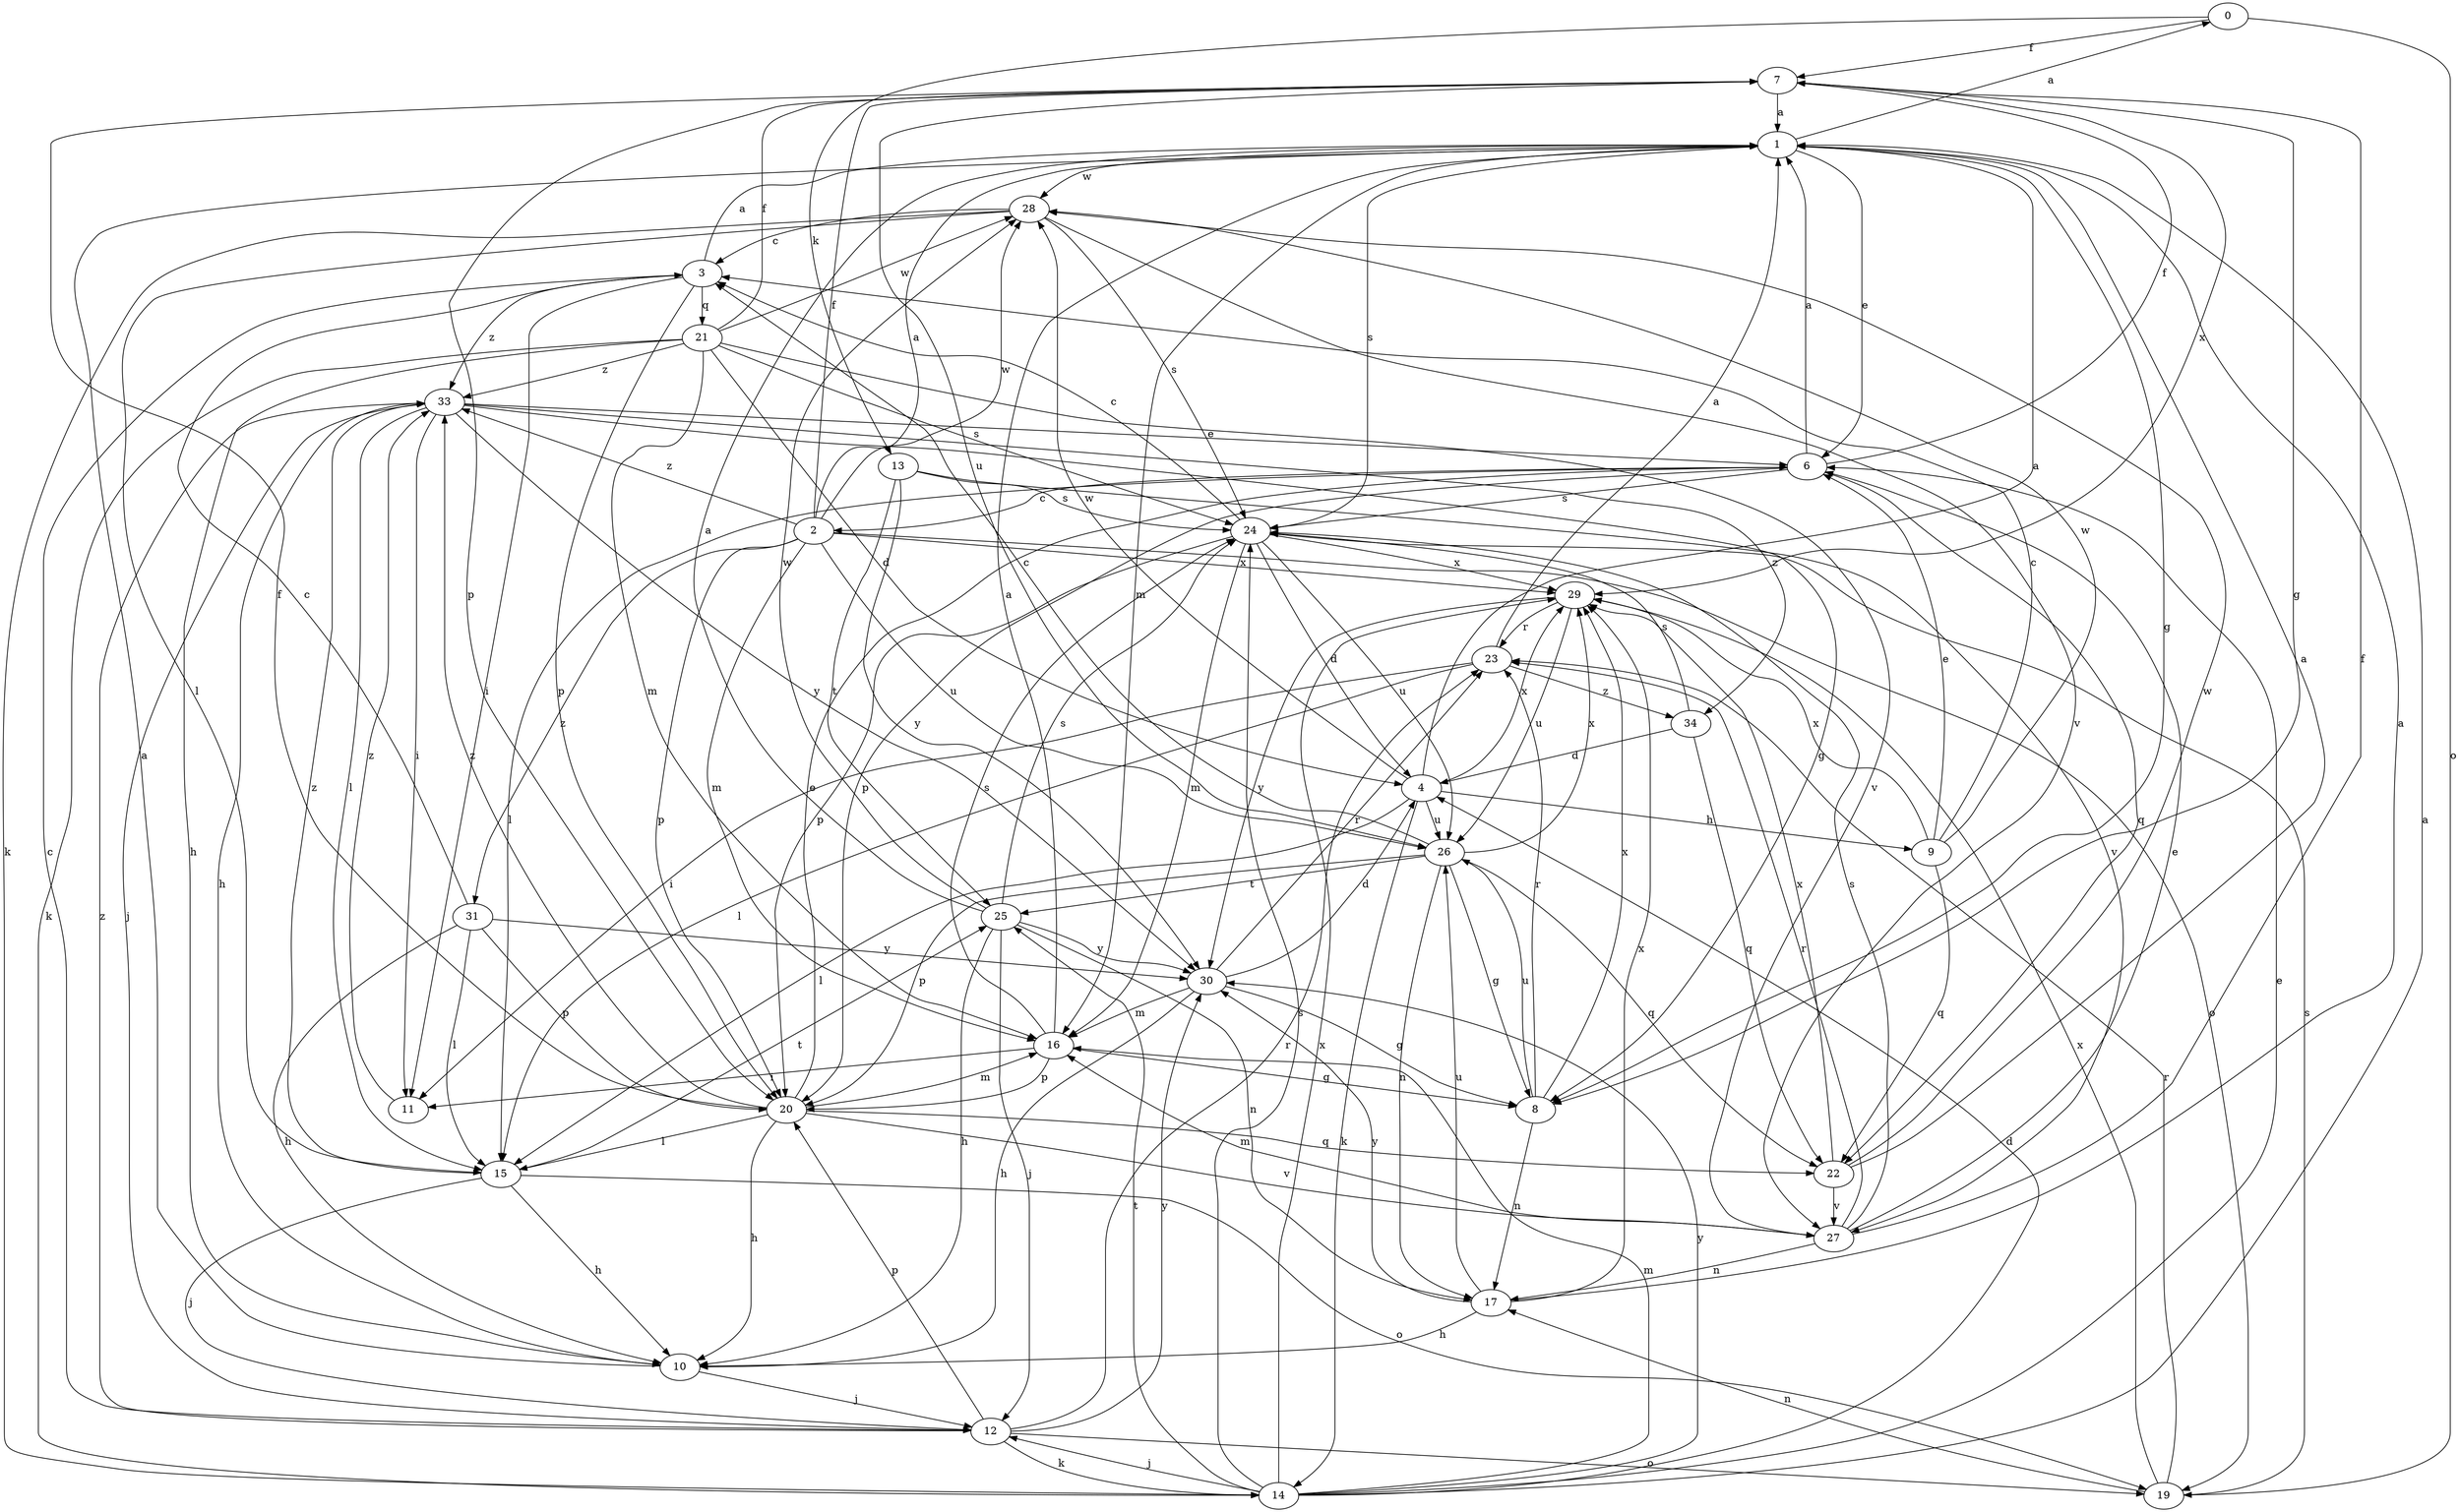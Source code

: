 strict digraph  {
0;
1;
2;
3;
4;
6;
7;
8;
9;
10;
11;
12;
13;
14;
15;
16;
17;
19;
20;
21;
22;
23;
24;
25;
26;
27;
28;
29;
30;
31;
33;
34;
0 -> 7  [label=f];
0 -> 13  [label=k];
0 -> 19  [label=o];
1 -> 0  [label=a];
1 -> 6  [label=e];
1 -> 8  [label=g];
1 -> 16  [label=m];
1 -> 24  [label=s];
1 -> 28  [label=w];
2 -> 1  [label=a];
2 -> 7  [label=f];
2 -> 16  [label=m];
2 -> 19  [label=o];
2 -> 20  [label=p];
2 -> 26  [label=u];
2 -> 28  [label=w];
2 -> 29  [label=x];
2 -> 31  [label=z];
2 -> 33  [label=z];
3 -> 1  [label=a];
3 -> 11  [label=i];
3 -> 20  [label=p];
3 -> 21  [label=q];
3 -> 33  [label=z];
4 -> 1  [label=a];
4 -> 9  [label=h];
4 -> 14  [label=k];
4 -> 15  [label=l];
4 -> 26  [label=u];
4 -> 28  [label=w];
4 -> 29  [label=x];
6 -> 1  [label=a];
6 -> 2  [label=c];
6 -> 7  [label=f];
6 -> 15  [label=l];
6 -> 20  [label=p];
6 -> 22  [label=q];
6 -> 24  [label=s];
7 -> 1  [label=a];
7 -> 8  [label=g];
7 -> 20  [label=p];
7 -> 26  [label=u];
7 -> 29  [label=x];
8 -> 17  [label=n];
8 -> 23  [label=r];
8 -> 26  [label=u];
8 -> 29  [label=x];
9 -> 3  [label=c];
9 -> 6  [label=e];
9 -> 22  [label=q];
9 -> 28  [label=w];
9 -> 29  [label=x];
10 -> 1  [label=a];
10 -> 12  [label=j];
11 -> 33  [label=z];
12 -> 3  [label=c];
12 -> 14  [label=k];
12 -> 19  [label=o];
12 -> 20  [label=p];
12 -> 23  [label=r];
12 -> 30  [label=y];
12 -> 33  [label=z];
13 -> 24  [label=s];
13 -> 25  [label=t];
13 -> 27  [label=v];
13 -> 30  [label=y];
14 -> 1  [label=a];
14 -> 4  [label=d];
14 -> 6  [label=e];
14 -> 12  [label=j];
14 -> 16  [label=m];
14 -> 24  [label=s];
14 -> 25  [label=t];
14 -> 29  [label=x];
14 -> 30  [label=y];
15 -> 10  [label=h];
15 -> 12  [label=j];
15 -> 19  [label=o];
15 -> 25  [label=t];
15 -> 33  [label=z];
16 -> 1  [label=a];
16 -> 8  [label=g];
16 -> 11  [label=i];
16 -> 20  [label=p];
16 -> 24  [label=s];
17 -> 1  [label=a];
17 -> 10  [label=h];
17 -> 26  [label=u];
17 -> 29  [label=x];
17 -> 30  [label=y];
19 -> 17  [label=n];
19 -> 23  [label=r];
19 -> 24  [label=s];
19 -> 29  [label=x];
20 -> 6  [label=e];
20 -> 7  [label=f];
20 -> 10  [label=h];
20 -> 15  [label=l];
20 -> 16  [label=m];
20 -> 22  [label=q];
20 -> 27  [label=v];
20 -> 33  [label=z];
21 -> 4  [label=d];
21 -> 7  [label=f];
21 -> 10  [label=h];
21 -> 14  [label=k];
21 -> 16  [label=m];
21 -> 24  [label=s];
21 -> 27  [label=v];
21 -> 28  [label=w];
21 -> 33  [label=z];
22 -> 1  [label=a];
22 -> 27  [label=v];
22 -> 28  [label=w];
22 -> 29  [label=x];
23 -> 1  [label=a];
23 -> 11  [label=i];
23 -> 15  [label=l];
23 -> 34  [label=z];
24 -> 3  [label=c];
24 -> 4  [label=d];
24 -> 16  [label=m];
24 -> 20  [label=p];
24 -> 26  [label=u];
24 -> 29  [label=x];
25 -> 1  [label=a];
25 -> 10  [label=h];
25 -> 12  [label=j];
25 -> 17  [label=n];
25 -> 24  [label=s];
25 -> 28  [label=w];
25 -> 30  [label=y];
26 -> 3  [label=c];
26 -> 8  [label=g];
26 -> 17  [label=n];
26 -> 20  [label=p];
26 -> 22  [label=q];
26 -> 25  [label=t];
26 -> 29  [label=x];
27 -> 6  [label=e];
27 -> 7  [label=f];
27 -> 16  [label=m];
27 -> 17  [label=n];
27 -> 23  [label=r];
27 -> 24  [label=s];
28 -> 3  [label=c];
28 -> 14  [label=k];
28 -> 15  [label=l];
28 -> 24  [label=s];
28 -> 27  [label=v];
29 -> 23  [label=r];
29 -> 26  [label=u];
29 -> 30  [label=y];
30 -> 4  [label=d];
30 -> 8  [label=g];
30 -> 10  [label=h];
30 -> 16  [label=m];
30 -> 23  [label=r];
31 -> 3  [label=c];
31 -> 10  [label=h];
31 -> 15  [label=l];
31 -> 20  [label=p];
31 -> 30  [label=y];
33 -> 6  [label=e];
33 -> 8  [label=g];
33 -> 10  [label=h];
33 -> 11  [label=i];
33 -> 12  [label=j];
33 -> 15  [label=l];
33 -> 30  [label=y];
33 -> 34  [label=z];
34 -> 4  [label=d];
34 -> 22  [label=q];
34 -> 24  [label=s];
}
